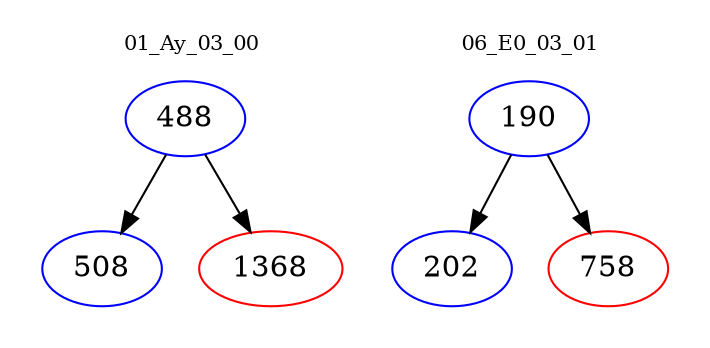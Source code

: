 digraph{
subgraph cluster_0 {
color = white
label = "01_Ay_03_00";
fontsize=10;
T0_488 [label="488", color="blue"]
T0_488 -> T0_508 [color="black"]
T0_508 [label="508", color="blue"]
T0_488 -> T0_1368 [color="black"]
T0_1368 [label="1368", color="red"]
}
subgraph cluster_1 {
color = white
label = "06_E0_03_01";
fontsize=10;
T1_190 [label="190", color="blue"]
T1_190 -> T1_202 [color="black"]
T1_202 [label="202", color="blue"]
T1_190 -> T1_758 [color="black"]
T1_758 [label="758", color="red"]
}
}
